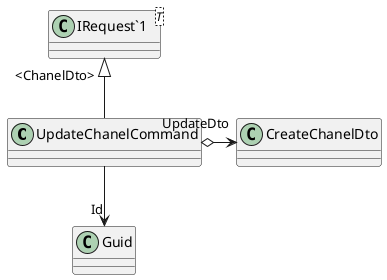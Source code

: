 @startuml
class UpdateChanelCommand {
}
class "IRequest`1"<T> {
}
"IRequest`1" "<ChanelDto>" <|-- UpdateChanelCommand
UpdateChanelCommand --> "Id" Guid
UpdateChanelCommand o-> "UpdateDto" CreateChanelDto
@enduml
